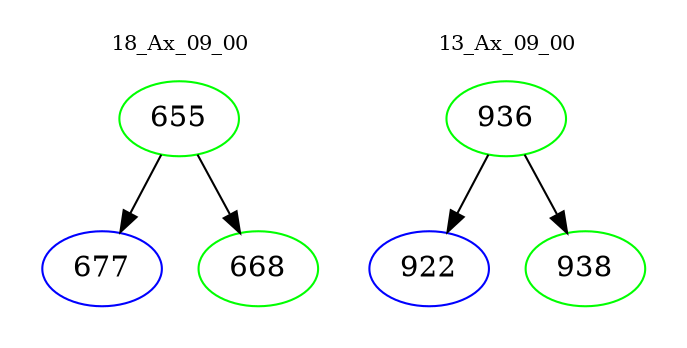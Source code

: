 digraph{
subgraph cluster_0 {
color = white
label = "18_Ax_09_00";
fontsize=10;
T0_655 [label="655", color="green"]
T0_655 -> T0_677 [color="black"]
T0_677 [label="677", color="blue"]
T0_655 -> T0_668 [color="black"]
T0_668 [label="668", color="green"]
}
subgraph cluster_1 {
color = white
label = "13_Ax_09_00";
fontsize=10;
T1_936 [label="936", color="green"]
T1_936 -> T1_922 [color="black"]
T1_922 [label="922", color="blue"]
T1_936 -> T1_938 [color="black"]
T1_938 [label="938", color="green"]
}
}
